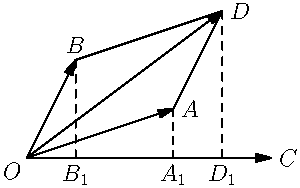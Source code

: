 
import geometry;

size(150);

pair O = (0, 0);
label("$O$", O, SW);

pair A = (3, 1);
label("$A$", A, E);

pair B = (1,2);
label("$B$", B, N);

pair D = (4, 3);
label("$D$", D, E);

pair A1 = (3, 0);
label("$A_1$", A1, S);

pair B1 = (1, 0);
label("$B_1$", B1, S);

pair D1 = (4, 0);
label("$D_1$", D1, S);

pair C = (5, 0);
label("$C$", C, E);

draw(O -- A, Arrow);
draw(O -- B, Arrow);
draw(O -- C, Arrow);
draw(O -- D, Arrow);
draw(A -- D);
draw(B -- D);

draw(A -- A1, dashed);
draw(B -- B1, dashed);
draw(D -- D1, dashed);
